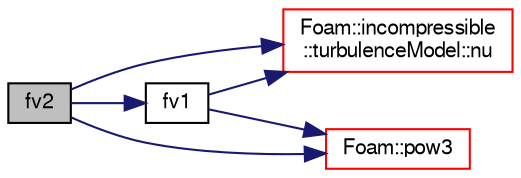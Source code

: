 digraph "fv2"
{
  bgcolor="transparent";
  edge [fontname="FreeSans",fontsize="10",labelfontname="FreeSans",labelfontsize="10"];
  node [fontname="FreeSans",fontsize="10",shape=record];
  rankdir="LR";
  Node823 [label="fv2",height=0.2,width=0.4,color="black", fillcolor="grey75", style="filled", fontcolor="black"];
  Node823 -> Node824 [color="midnightblue",fontsize="10",style="solid",fontname="FreeSans"];
  Node824 [label="fv1",height=0.2,width=0.4,color="black",URL="$a30902.html#a5d5402e00f8613d3a0d4a2c13567956a"];
  Node824 -> Node825 [color="midnightblue",fontsize="10",style="solid",fontname="FreeSans"];
  Node825 [label="Foam::incompressible\l::turbulenceModel::nu",height=0.2,width=0.4,color="red",URL="$a31102.html#aa739f3daeda1884fecc84f2b36a24021",tooltip="Return the laminar viscosity. "];
  Node824 -> Node1187 [color="midnightblue",fontsize="10",style="solid",fontname="FreeSans"];
  Node1187 [label="Foam::pow3",height=0.2,width=0.4,color="red",URL="$a21124.html#a2e8f5d970ee4fb466536c3c46bae91fe"];
  Node823 -> Node825 [color="midnightblue",fontsize="10",style="solid",fontname="FreeSans"];
  Node823 -> Node1187 [color="midnightblue",fontsize="10",style="solid",fontname="FreeSans"];
}
